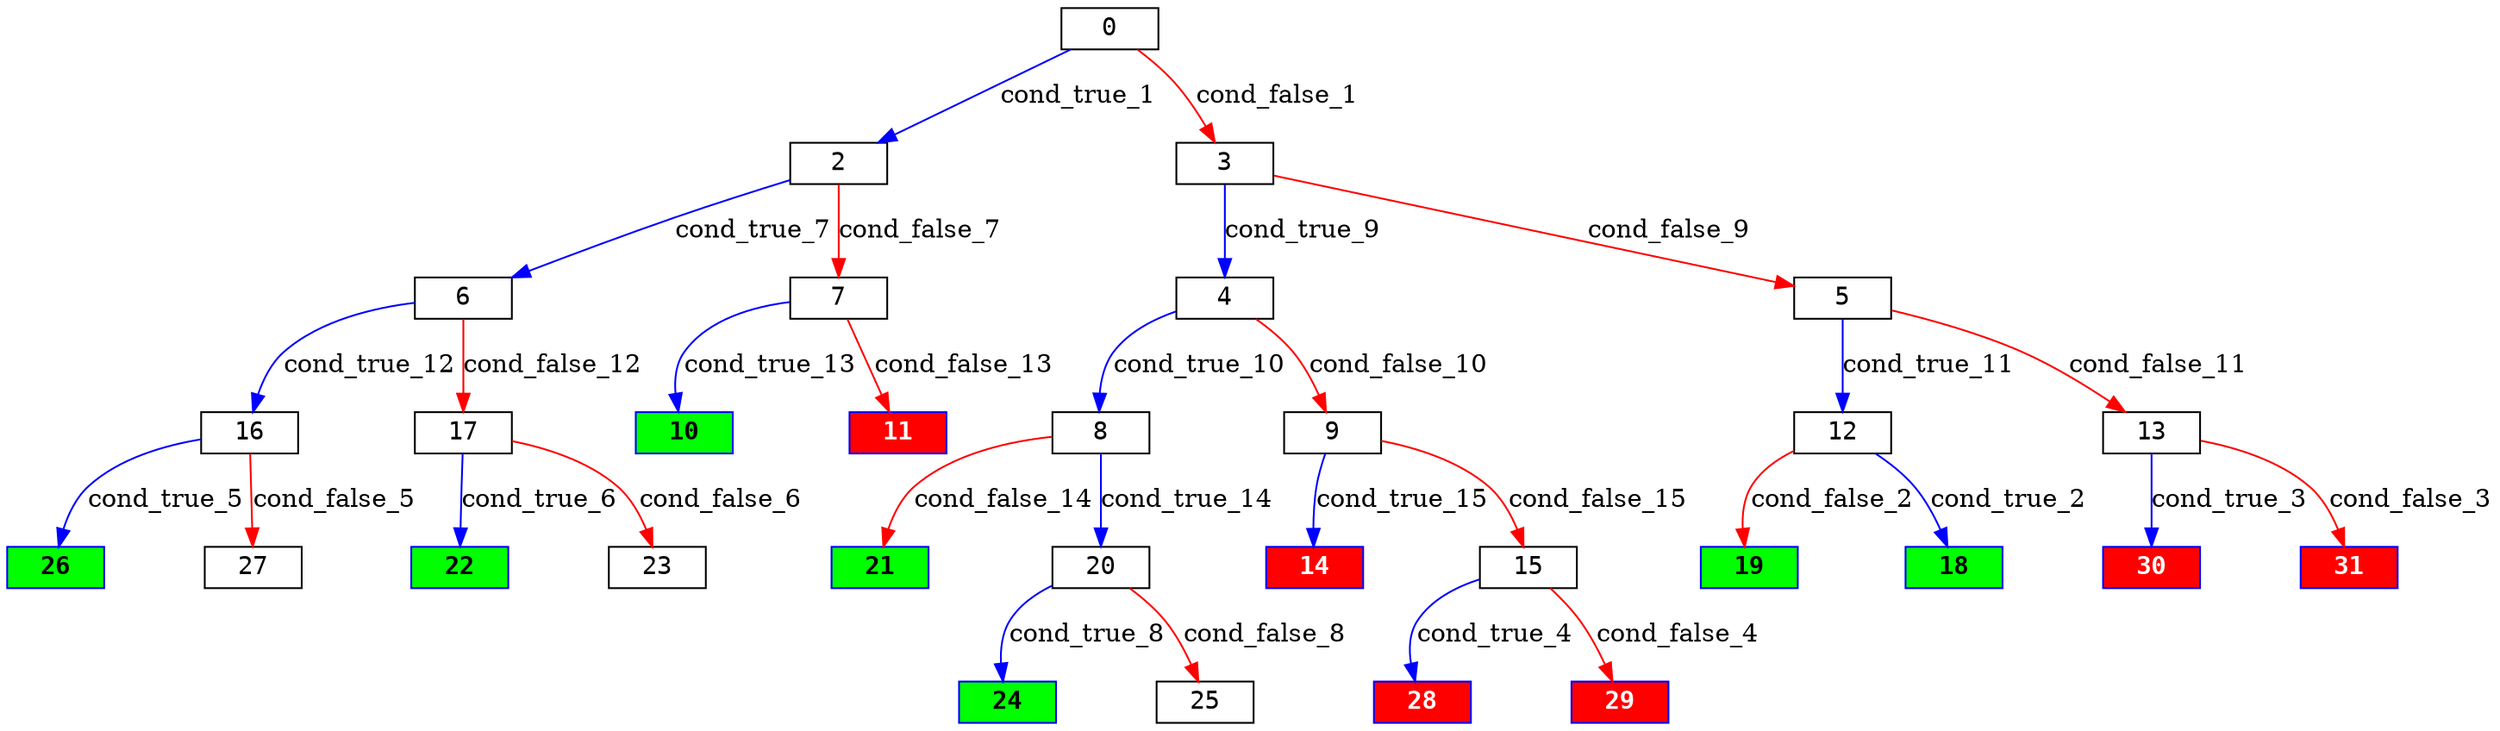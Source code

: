 digraph ExecutionTree {
	node [color=black fontname=Courier height=.1 shape=record]
	26 [color=blue, fillcolor=green, style=filled, fontcolor=black, fontname="Courier-Bold"]
	24 [color=blue, fillcolor=green, style=filled, fontcolor=black, fontname="Courier-Bold"]
	22 [color=blue, fillcolor=green, style=filled, fontcolor=black, fontname="Courier-Bold"]
	21 [color=blue, fillcolor=green, style=filled, fontcolor=black, fontname="Courier-Bold"]
	19 [color=blue, fillcolor=green, style=filled, fontcolor=black, fontname="Courier-Bold"]
	18 [color=blue, fillcolor=green, style=filled, fontcolor=black, fontname="Courier-Bold"]
	10 [color=blue, fillcolor=green, style=filled, fontcolor=black, fontname="Courier-Bold"]
	28 [color=blue, fillcolor=red, style=filled, fontcolor=white, fontname="Courier-Bold"]
	30 [color=blue, fillcolor=red, style=filled, fontcolor=white, fontname="Courier-Bold"]
	11 [color=blue, fillcolor=red, style=filled, fontcolor=white, fontname="Courier-Bold"]
	14 [color=blue, fillcolor=red, style=filled, fontcolor=white, fontname="Courier-Bold"]
	31 [color=blue, fillcolor=red, style=filled, fontcolor=white, fontname="Courier-Bold"]
	29 [color=blue, fillcolor=red, style=filled, fontcolor=white, fontname="Courier-Bold"]
	0 -> 2 [label=cond_true_1 color=blue]
	0 -> 3 [label=cond_false_1 color=red]
	2 -> 6 [label=cond_true_7 color=blue]
	2 -> 7 [label=cond_false_7 color=red]
	3 -> 4 [label=cond_true_9 color=blue]
	3 -> 5 [label=cond_false_9 color=red]
	12 -> 18 [label=cond_true_2 color=blue]
	12 -> 19 [label=cond_false_2 color=red]
	13 -> 30 [label=cond_true_3 color=blue]
	13 -> 31 [label=cond_false_3 color=red]
	15 -> 28 [label=cond_true_4 color=blue]
	15 -> 29 [label=cond_false_4 color=red]
	16 -> 26 [label=cond_true_5 color=blue]
	16 -> 27 [label=cond_false_5 color=red]
	17 -> 22 [label=cond_true_6 color=blue]
	17 -> 23 [label=cond_false_6 color=red]
	6 -> 16 [label=cond_true_12 color=blue]
	6 -> 17 [label=cond_false_12 color=red]
	7 -> 10 [label=cond_true_13 color=blue]
	7 -> 11 [label=cond_false_13 color=red]
	20 -> 24 [label=cond_true_8 color=blue]
	20 -> 25 [label=cond_false_8 color=red]
	4 -> 8 [label=cond_true_10 color=blue]
	4 -> 9 [label=cond_false_10 color=red]
	5 -> 12 [label=cond_true_11 color=blue]
	5 -> 13 [label=cond_false_11 color=red]
	8 -> 20 [label=cond_true_14 color=blue]
	8 -> 21 [label=cond_false_14 color=red]
	9 -> 14 [label=cond_true_15 color=blue]
	9 -> 15 [label=cond_false_15 color=red]
}
